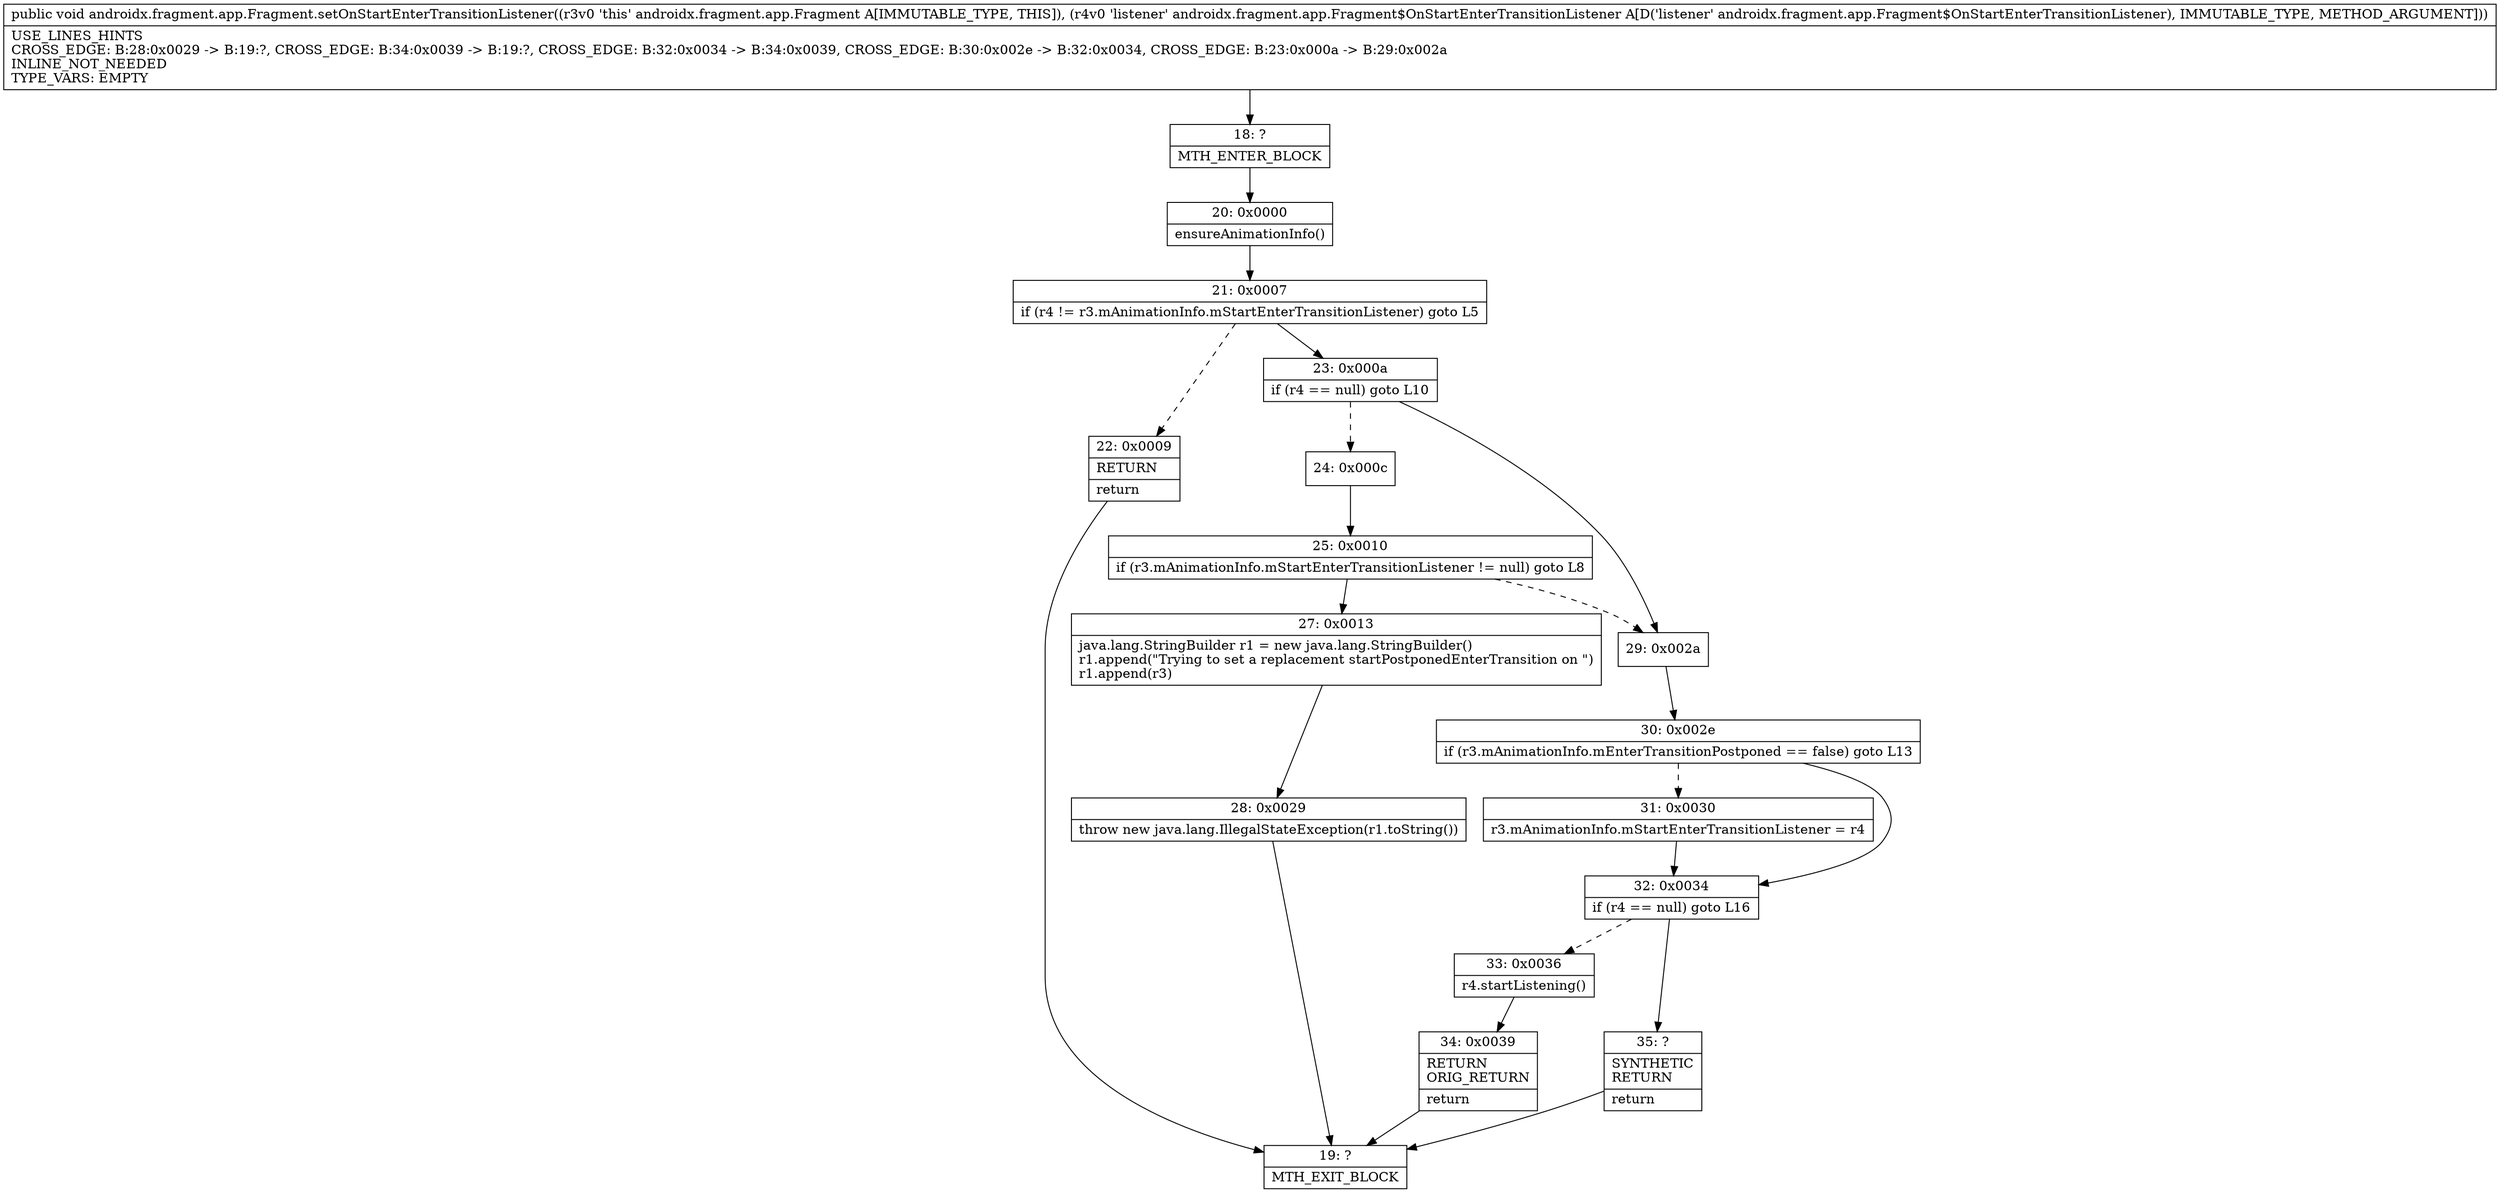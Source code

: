 digraph "CFG forandroidx.fragment.app.Fragment.setOnStartEnterTransitionListener(Landroidx\/fragment\/app\/Fragment$OnStartEnterTransitionListener;)V" {
Node_18 [shape=record,label="{18\:\ ?|MTH_ENTER_BLOCK\l}"];
Node_20 [shape=record,label="{20\:\ 0x0000|ensureAnimationInfo()\l}"];
Node_21 [shape=record,label="{21\:\ 0x0007|if (r4 != r3.mAnimationInfo.mStartEnterTransitionListener) goto L5\l}"];
Node_22 [shape=record,label="{22\:\ 0x0009|RETURN\l|return\l}"];
Node_19 [shape=record,label="{19\:\ ?|MTH_EXIT_BLOCK\l}"];
Node_23 [shape=record,label="{23\:\ 0x000a|if (r4 == null) goto L10\l}"];
Node_24 [shape=record,label="{24\:\ 0x000c}"];
Node_25 [shape=record,label="{25\:\ 0x0010|if (r3.mAnimationInfo.mStartEnterTransitionListener != null) goto L8\l}"];
Node_27 [shape=record,label="{27\:\ 0x0013|java.lang.StringBuilder r1 = new java.lang.StringBuilder()\lr1.append(\"Trying to set a replacement startPostponedEnterTransition on \")\lr1.append(r3)\l}"];
Node_28 [shape=record,label="{28\:\ 0x0029|throw new java.lang.IllegalStateException(r1.toString())\l}"];
Node_29 [shape=record,label="{29\:\ 0x002a}"];
Node_30 [shape=record,label="{30\:\ 0x002e|if (r3.mAnimationInfo.mEnterTransitionPostponed == false) goto L13\l}"];
Node_31 [shape=record,label="{31\:\ 0x0030|r3.mAnimationInfo.mStartEnterTransitionListener = r4\l}"];
Node_32 [shape=record,label="{32\:\ 0x0034|if (r4 == null) goto L16\l}"];
Node_33 [shape=record,label="{33\:\ 0x0036|r4.startListening()\l}"];
Node_34 [shape=record,label="{34\:\ 0x0039|RETURN\lORIG_RETURN\l|return\l}"];
Node_35 [shape=record,label="{35\:\ ?|SYNTHETIC\lRETURN\l|return\l}"];
MethodNode[shape=record,label="{public void androidx.fragment.app.Fragment.setOnStartEnterTransitionListener((r3v0 'this' androidx.fragment.app.Fragment A[IMMUTABLE_TYPE, THIS]), (r4v0 'listener' androidx.fragment.app.Fragment$OnStartEnterTransitionListener A[D('listener' androidx.fragment.app.Fragment$OnStartEnterTransitionListener), IMMUTABLE_TYPE, METHOD_ARGUMENT]))  | USE_LINES_HINTS\lCROSS_EDGE: B:28:0x0029 \-\> B:19:?, CROSS_EDGE: B:34:0x0039 \-\> B:19:?, CROSS_EDGE: B:32:0x0034 \-\> B:34:0x0039, CROSS_EDGE: B:30:0x002e \-\> B:32:0x0034, CROSS_EDGE: B:23:0x000a \-\> B:29:0x002a\lINLINE_NOT_NEEDED\lTYPE_VARS: EMPTY\l}"];
MethodNode -> Node_18;Node_18 -> Node_20;
Node_20 -> Node_21;
Node_21 -> Node_22[style=dashed];
Node_21 -> Node_23;
Node_22 -> Node_19;
Node_23 -> Node_24[style=dashed];
Node_23 -> Node_29;
Node_24 -> Node_25;
Node_25 -> Node_27;
Node_25 -> Node_29[style=dashed];
Node_27 -> Node_28;
Node_28 -> Node_19;
Node_29 -> Node_30;
Node_30 -> Node_31[style=dashed];
Node_30 -> Node_32;
Node_31 -> Node_32;
Node_32 -> Node_33[style=dashed];
Node_32 -> Node_35;
Node_33 -> Node_34;
Node_34 -> Node_19;
Node_35 -> Node_19;
}

